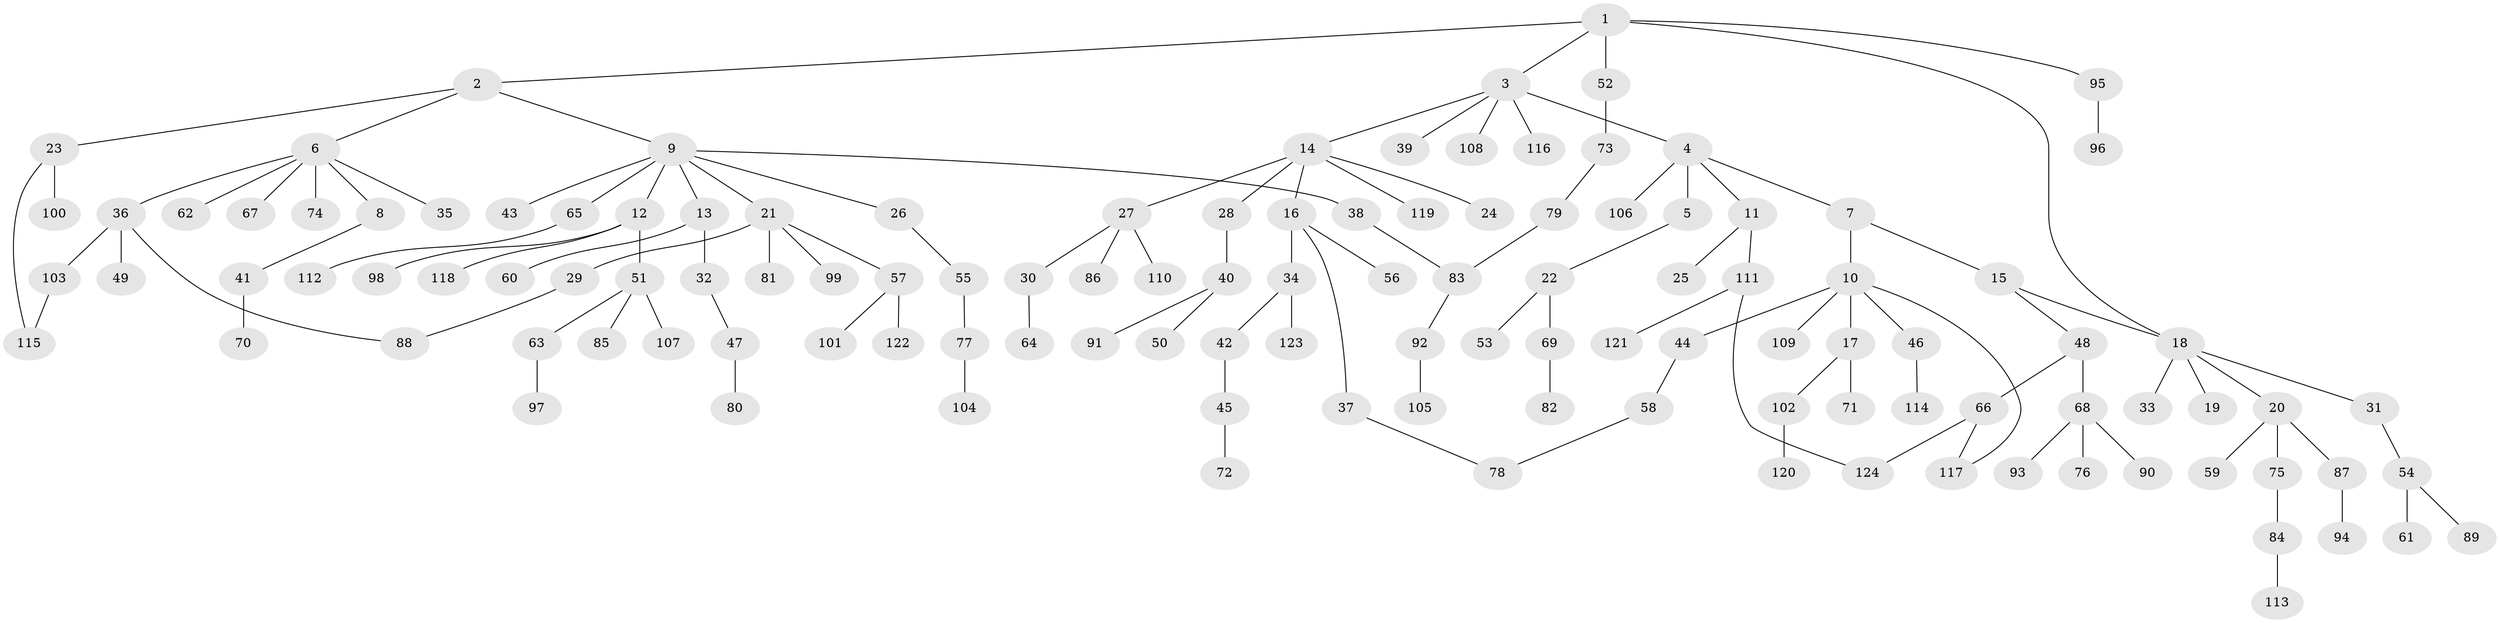 // Generated by graph-tools (version 1.1) at 2025/42/03/09/25 04:42:51]
// undirected, 124 vertices, 130 edges
graph export_dot {
graph [start="1"]
  node [color=gray90,style=filled];
  1;
  2;
  3;
  4;
  5;
  6;
  7;
  8;
  9;
  10;
  11;
  12;
  13;
  14;
  15;
  16;
  17;
  18;
  19;
  20;
  21;
  22;
  23;
  24;
  25;
  26;
  27;
  28;
  29;
  30;
  31;
  32;
  33;
  34;
  35;
  36;
  37;
  38;
  39;
  40;
  41;
  42;
  43;
  44;
  45;
  46;
  47;
  48;
  49;
  50;
  51;
  52;
  53;
  54;
  55;
  56;
  57;
  58;
  59;
  60;
  61;
  62;
  63;
  64;
  65;
  66;
  67;
  68;
  69;
  70;
  71;
  72;
  73;
  74;
  75;
  76;
  77;
  78;
  79;
  80;
  81;
  82;
  83;
  84;
  85;
  86;
  87;
  88;
  89;
  90;
  91;
  92;
  93;
  94;
  95;
  96;
  97;
  98;
  99;
  100;
  101;
  102;
  103;
  104;
  105;
  106;
  107;
  108;
  109;
  110;
  111;
  112;
  113;
  114;
  115;
  116;
  117;
  118;
  119;
  120;
  121;
  122;
  123;
  124;
  1 -- 2;
  1 -- 3;
  1 -- 52;
  1 -- 95;
  1 -- 18;
  2 -- 6;
  2 -- 9;
  2 -- 23;
  3 -- 4;
  3 -- 14;
  3 -- 39;
  3 -- 108;
  3 -- 116;
  4 -- 5;
  4 -- 7;
  4 -- 11;
  4 -- 106;
  5 -- 22;
  6 -- 8;
  6 -- 35;
  6 -- 36;
  6 -- 62;
  6 -- 67;
  6 -- 74;
  7 -- 10;
  7 -- 15;
  8 -- 41;
  9 -- 12;
  9 -- 13;
  9 -- 21;
  9 -- 26;
  9 -- 38;
  9 -- 43;
  9 -- 65;
  10 -- 17;
  10 -- 44;
  10 -- 46;
  10 -- 109;
  10 -- 117;
  11 -- 25;
  11 -- 111;
  12 -- 51;
  12 -- 98;
  12 -- 118;
  13 -- 32;
  13 -- 60;
  14 -- 16;
  14 -- 24;
  14 -- 27;
  14 -- 28;
  14 -- 119;
  15 -- 18;
  15 -- 48;
  16 -- 34;
  16 -- 37;
  16 -- 56;
  17 -- 71;
  17 -- 102;
  18 -- 19;
  18 -- 20;
  18 -- 31;
  18 -- 33;
  20 -- 59;
  20 -- 75;
  20 -- 87;
  21 -- 29;
  21 -- 57;
  21 -- 81;
  21 -- 99;
  22 -- 53;
  22 -- 69;
  23 -- 100;
  23 -- 115;
  26 -- 55;
  27 -- 30;
  27 -- 86;
  27 -- 110;
  28 -- 40;
  29 -- 88;
  30 -- 64;
  31 -- 54;
  32 -- 47;
  34 -- 42;
  34 -- 123;
  36 -- 49;
  36 -- 88;
  36 -- 103;
  37 -- 78;
  38 -- 83;
  40 -- 50;
  40 -- 91;
  41 -- 70;
  42 -- 45;
  44 -- 58;
  45 -- 72;
  46 -- 114;
  47 -- 80;
  48 -- 66;
  48 -- 68;
  51 -- 63;
  51 -- 85;
  51 -- 107;
  52 -- 73;
  54 -- 61;
  54 -- 89;
  55 -- 77;
  57 -- 101;
  57 -- 122;
  58 -- 78;
  63 -- 97;
  65 -- 112;
  66 -- 117;
  66 -- 124;
  68 -- 76;
  68 -- 90;
  68 -- 93;
  69 -- 82;
  73 -- 79;
  75 -- 84;
  77 -- 104;
  79 -- 83;
  83 -- 92;
  84 -- 113;
  87 -- 94;
  92 -- 105;
  95 -- 96;
  102 -- 120;
  103 -- 115;
  111 -- 121;
  111 -- 124;
}
